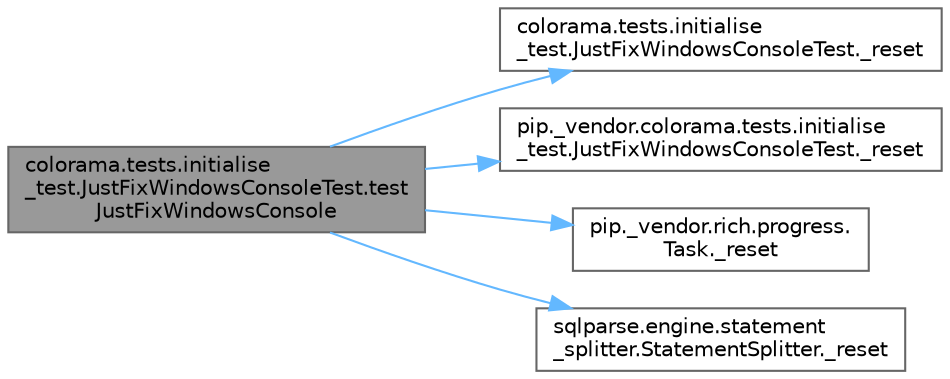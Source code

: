 digraph "colorama.tests.initialise_test.JustFixWindowsConsoleTest.testJustFixWindowsConsole"
{
 // LATEX_PDF_SIZE
  bgcolor="transparent";
  edge [fontname=Helvetica,fontsize=10,labelfontname=Helvetica,labelfontsize=10];
  node [fontname=Helvetica,fontsize=10,shape=box,height=0.2,width=0.4];
  rankdir="LR";
  Node1 [id="Node000001",label="colorama.tests.initialise\l_test.JustFixWindowsConsoleTest.test\lJustFixWindowsConsole",height=0.2,width=0.4,color="gray40", fillcolor="grey60", style="filled", fontcolor="black",tooltip=" "];
  Node1 -> Node2 [id="edge1_Node000001_Node000002",color="steelblue1",style="solid",tooltip=" "];
  Node2 [id="Node000002",label="colorama.tests.initialise\l_test.JustFixWindowsConsoleTest._reset",height=0.2,width=0.4,color="grey40", fillcolor="white", style="filled",URL="$classcolorama_1_1tests_1_1initialise__test_1_1_just_fix_windows_console_test.html#a56f221670d45f0ef75965dc6781375b5",tooltip=" "];
  Node1 -> Node3 [id="edge2_Node000001_Node000003",color="steelblue1",style="solid",tooltip=" "];
  Node3 [id="Node000003",label="pip._vendor.colorama.tests.initialise\l_test.JustFixWindowsConsoleTest._reset",height=0.2,width=0.4,color="grey40", fillcolor="white", style="filled",URL="$classpip_1_1__vendor_1_1colorama_1_1tests_1_1initialise__test_1_1_just_fix_windows_console_test.html#ae590b9b6d3568a66408b42676206f1e8",tooltip=" "];
  Node1 -> Node4 [id="edge3_Node000001_Node000004",color="steelblue1",style="solid",tooltip=" "];
  Node4 [id="Node000004",label="pip._vendor.rich.progress.\lTask._reset",height=0.2,width=0.4,color="grey40", fillcolor="white", style="filled",URL="$classpip_1_1__vendor_1_1rich_1_1progress_1_1_task.html#a465d6950c7ac3b5c39314dd75054553e",tooltip=" "];
  Node1 -> Node5 [id="edge4_Node000001_Node000005",color="steelblue1",style="solid",tooltip=" "];
  Node5 [id="Node000005",label="sqlparse.engine.statement\l_splitter.StatementSplitter._reset",height=0.2,width=0.4,color="grey40", fillcolor="white", style="filled",URL="$classsqlparse_1_1engine_1_1statement__splitter_1_1_statement_splitter.html#ae1e03296c6dc3daf36994a3b70d5644b",tooltip=" "];
}
